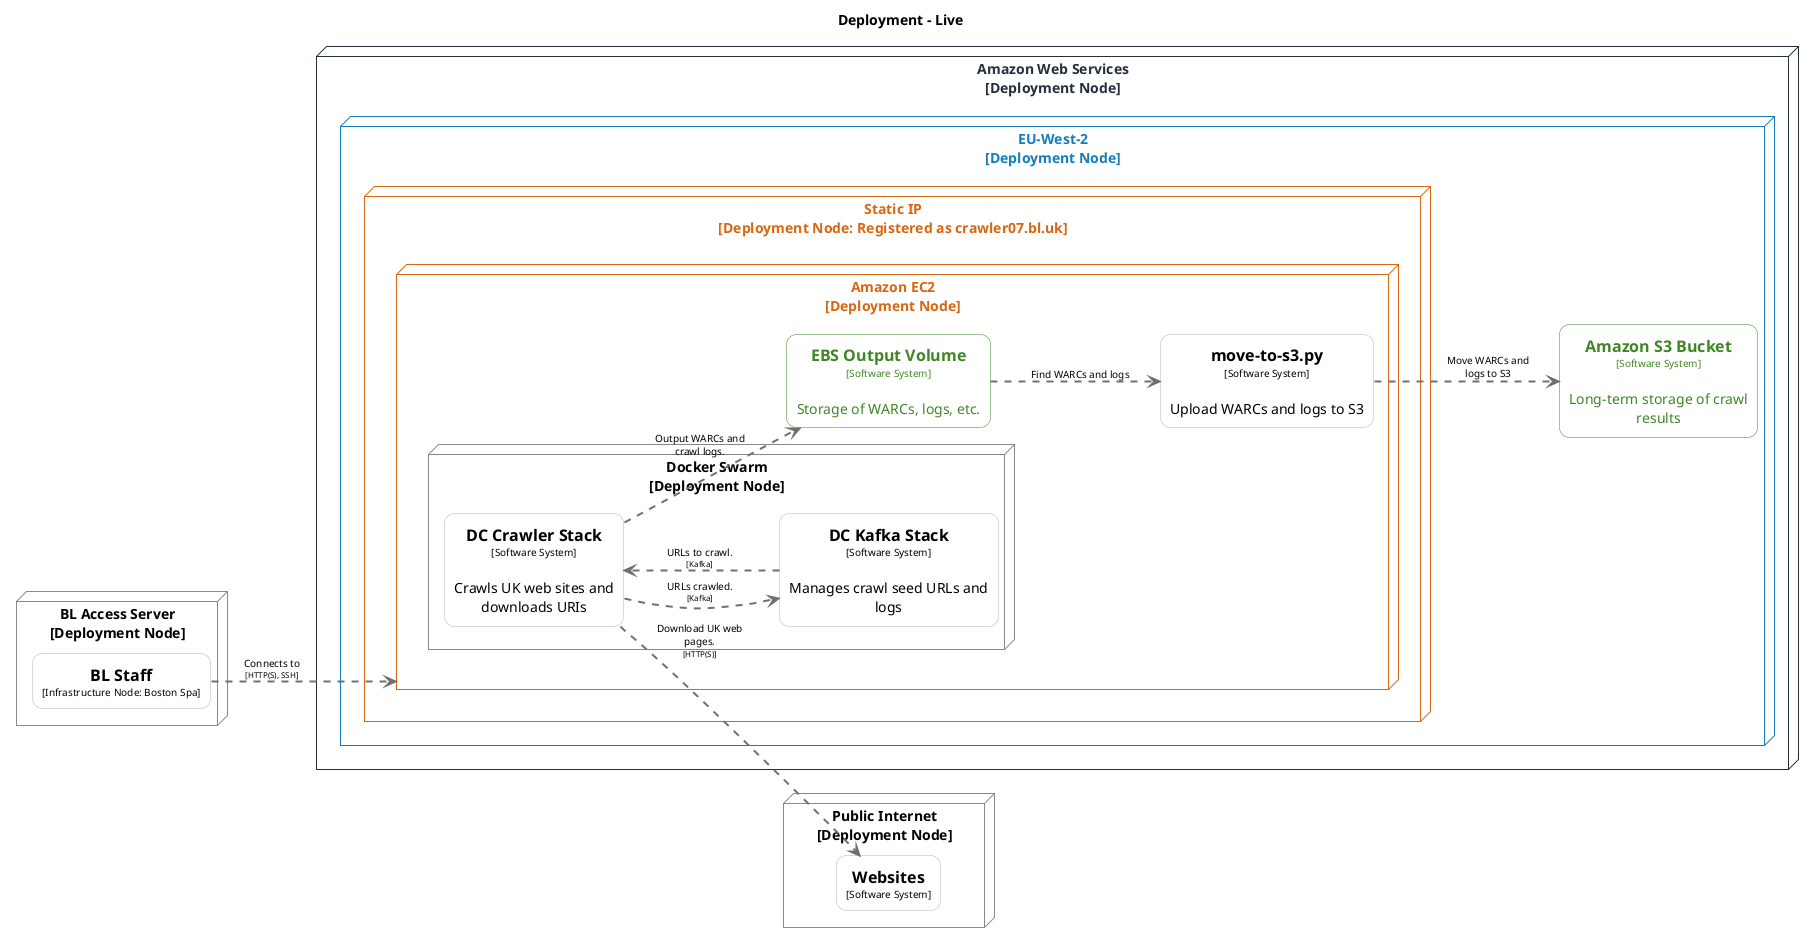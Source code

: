 @startuml
title Deployment - Live

skinparam {
  shadowing false
  arrowFontSize 10
  defaultTextAlignment center
  wrapWidth 200
  maxMessageSize 100
  PackageBorderColor<<group>> #cccccc
  PackageFontColor<<group>> #cccccc
}
hide stereotype
left to right direction

skinparam node<<44>> {
  BackgroundColor #ffffff
  FontColor #d86613
  BorderColor #d86613
  roundCorner 20
}
skinparam rectangle<<55>> {
  BackgroundColor #ffffff
  FontColor #3f8624
  BorderColor #3f8624
  roundCorner 20
}
skinparam node<<41>> {
  BackgroundColor #ffffff
  FontColor #232f3e
  BorderColor #232f3e
  roundCorner 20
}
skinparam node<<57>> {
  BackgroundColor #ffffff
  FontColor #000000
  BorderColor #888888
  roundCorner 20
}
skinparam rectangle<<58>> {
  BackgroundColor #ffffff
  FontColor #000000
  BorderColor #b2b2b2
  roundCorner 20
}
skinparam rectangle<<46>> {
  BackgroundColor #ffffff
  FontColor #000000
  BorderColor #b2b2b2
  roundCorner 20
}
skinparam rectangle<<48>> {
  BackgroundColor #ffffff
  FontColor #000000
  BorderColor #b2b2b2
  roundCorner 20
}
skinparam node<<45>> {
  BackgroundColor #ffffff
  FontColor #000000
  BorderColor #888888
  roundCorner 20
}
skinparam rectangle<<51>> {
  BackgroundColor #ffffff
  FontColor #3f8624
  BorderColor #3f8624
  roundCorner 20
}
skinparam node<<42>> {
  BackgroundColor #ffffff
  FontColor #147eba
  BorderColor #147eba
  roundCorner 20
}
skinparam node<<39>> {
  BackgroundColor #ffffff
  FontColor #000000
  BorderColor #888888
  roundCorner 20
}
skinparam node<<43>> {
  BackgroundColor #ffffff
  FontColor #d86613
  BorderColor #d86613
  roundCorner 20
}
skinparam rectangle<<40>> {
  BackgroundColor #ffffff
  FontColor #000000
  BorderColor #b2b2b2
  roundCorner 20
}
skinparam rectangle<<53>> {
  BackgroundColor #ffffff
  FontColor #000000
  BorderColor #b2b2b2
  roundCorner 20
}

node "BL Access Server\n[Deployment Node]" <<57>> as 57 {
  rectangle "==BL Staff\n<size:10>[Infrastructure Node: Boston Spa]</size>" <<58>> as 58
}

node "Public Internet\n[Deployment Node]" <<39>> as 39 {
  rectangle "==Websites\n<size:10>[Software System]</size>" <<40>> as 40
}

node "Amazon Web Services\n[Deployment Node]" <<41>> as 41 {
  node "EU-West-2\n[Deployment Node]" <<42>> as 42 {
    node "Static IP\n[Deployment Node: Registered as crawler07.bl.uk]" <<43>> as 43 {
      node "Amazon EC2\n[Deployment Node]" <<44>> as 44 {
        node "Docker Swarm\n[Deployment Node]" <<45>> as 45 {
          rectangle "==DC Crawler Stack\n<size:10>[Software System]</size>\n\nCrawls UK web sites and downloads URIs" <<46>> as 46
          rectangle "==DC Kafka Stack\n<size:10>[Software System]</size>\n\nManages crawl seed URLs and logs" <<48>> as 48
        }

        rectangle "==EBS Output Volume\n<size:10>[Software System]</size>\n\nStorage of WARCs, logs, etc." <<51>> as 51
        rectangle "==move-to-s3.py\n<size:10>[Software System]</size>\n\nUpload WARCs and logs to S3" <<53>> as 53
      }

    }

    rectangle "==Amazon S3 Bucket\n<size:10>[Software System]</size>\n\nLong-term storage of crawl results" <<55>> as 55
  }

}

46 .[#707070,thickness=2].> 40 : "Download UK web pages.\n<size:8>[HTTP(S)]</size>"
48 .[#707070,thickness=2].> 46 : "URLs to crawl.\n<size:8>[Kafka]</size>"
46 .[#707070,thickness=2].> 48 : "URLs crawled.\n<size:8>[Kafka]</size>"
46 .[#707070,thickness=2].> 51 : "Output WARCs and crawl logs."
51 .[#707070,thickness=2].> 53 : "Find WARCs and logs"
53 .[#707070,thickness=2].> 55 : "Move WARCs and logs to S3"
58 .[#707070,thickness=2].> 44 : "Connects to\n<size:8>[HTTP(S), SSH]</size>"
@enduml